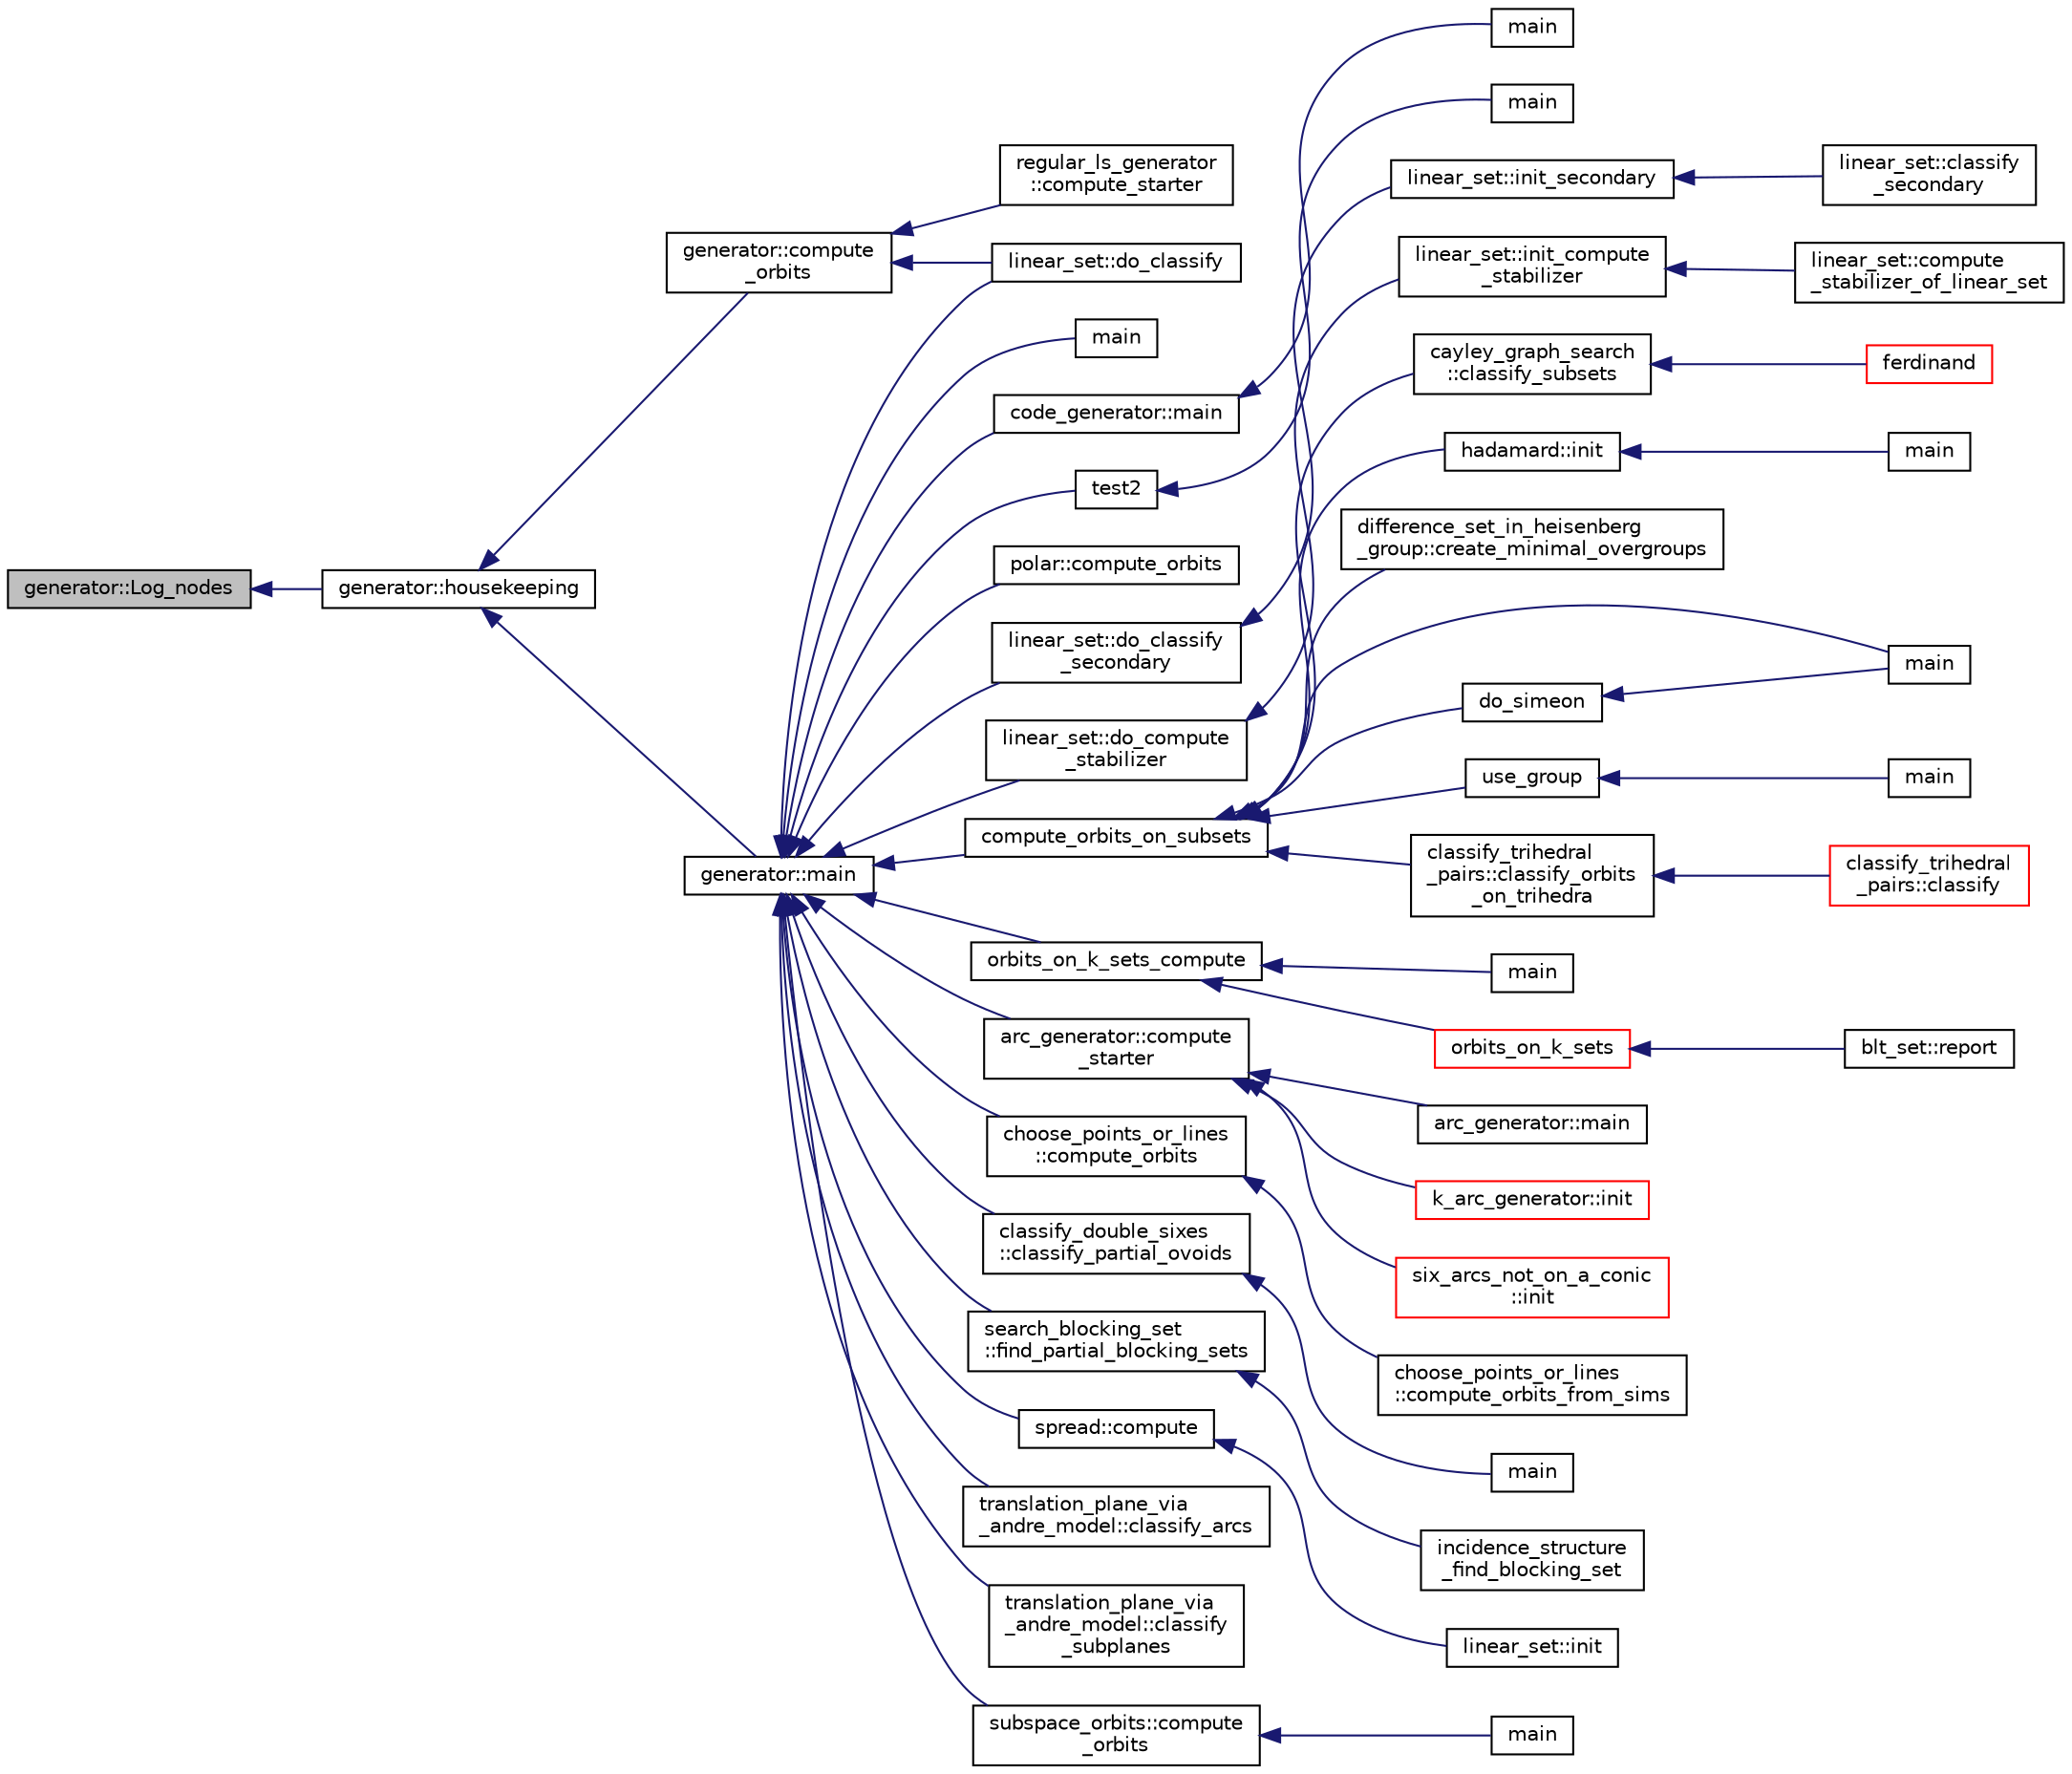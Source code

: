 digraph "generator::Log_nodes"
{
  edge [fontname="Helvetica",fontsize="10",labelfontname="Helvetica",labelfontsize="10"];
  node [fontname="Helvetica",fontsize="10",shape=record];
  rankdir="LR";
  Node12048 [label="generator::Log_nodes",height=0.2,width=0.4,color="black", fillcolor="grey75", style="filled", fontcolor="black"];
  Node12048 -> Node12049 [dir="back",color="midnightblue",fontsize="10",style="solid",fontname="Helvetica"];
  Node12049 [label="generator::housekeeping",height=0.2,width=0.4,color="black", fillcolor="white", style="filled",URL="$d7/d73/classgenerator.html#aaf2bd92e8f74eb9fbc3244a6dde6f78c"];
  Node12049 -> Node12050 [dir="back",color="midnightblue",fontsize="10",style="solid",fontname="Helvetica"];
  Node12050 [label="generator::compute\l_orbits",height=0.2,width=0.4,color="black", fillcolor="white", style="filled",URL="$d7/d73/classgenerator.html#a23989bc20ecaaed39c4119c758367f40"];
  Node12050 -> Node12051 [dir="back",color="midnightblue",fontsize="10",style="solid",fontname="Helvetica"];
  Node12051 [label="regular_ls_generator\l::compute_starter",height=0.2,width=0.4,color="black", fillcolor="white", style="filled",URL="$d2/dd8/classregular__ls__generator.html#aa38907741058694a73194b02ceb4a53d"];
  Node12050 -> Node12052 [dir="back",color="midnightblue",fontsize="10",style="solid",fontname="Helvetica"];
  Node12052 [label="linear_set::do_classify",height=0.2,width=0.4,color="black", fillcolor="white", style="filled",URL="$dd/d86/classlinear__set.html#a3eb2dbce7fa8b71901dfc12f288ddd0c"];
  Node12049 -> Node12053 [dir="back",color="midnightblue",fontsize="10",style="solid",fontname="Helvetica"];
  Node12053 [label="generator::main",height=0.2,width=0.4,color="black", fillcolor="white", style="filled",URL="$d7/d73/classgenerator.html#a01abff8e9f231bf0d82e2e8e0061f242"];
  Node12053 -> Node12054 [dir="back",color="midnightblue",fontsize="10",style="solid",fontname="Helvetica"];
  Node12054 [label="main",height=0.2,width=0.4,color="black", fillcolor="white", style="filled",URL="$d2/d11/codes_8h.html#a217dbf8b442f20279ea00b898af96f52"];
  Node12053 -> Node12055 [dir="back",color="midnightblue",fontsize="10",style="solid",fontname="Helvetica"];
  Node12055 [label="code_generator::main",height=0.2,width=0.4,color="black", fillcolor="white", style="filled",URL="$db/d37/classcode__generator.html#ab3cf3a306e4032c2b471ac95321c599f"];
  Node12055 -> Node12056 [dir="back",color="midnightblue",fontsize="10",style="solid",fontname="Helvetica"];
  Node12056 [label="main",height=0.2,width=0.4,color="black", fillcolor="white", style="filled",URL="$d4/d4f/codes_8_c.html#a217dbf8b442f20279ea00b898af96f52"];
  Node12053 -> Node12057 [dir="back",color="midnightblue",fontsize="10",style="solid",fontname="Helvetica"];
  Node12057 [label="test2",height=0.2,width=0.4,color="black", fillcolor="white", style="filled",URL="$d9/db0/factor__space_8_c.html#a39d73a812e5fd8f1bc111e948368cb10"];
  Node12057 -> Node12058 [dir="back",color="midnightblue",fontsize="10",style="solid",fontname="Helvetica"];
  Node12058 [label="main",height=0.2,width=0.4,color="black", fillcolor="white", style="filled",URL="$d9/db0/factor__space_8_c.html#a3c04138a5bfe5d72780bb7e82a18e627"];
  Node12053 -> Node12059 [dir="back",color="midnightblue",fontsize="10",style="solid",fontname="Helvetica"];
  Node12059 [label="polar::compute_orbits",height=0.2,width=0.4,color="black", fillcolor="white", style="filled",URL="$da/d1c/classpolar.html#ac4c3c4f95d14c74ff4a3ec3f3479a1da"];
  Node12053 -> Node12052 [dir="back",color="midnightblue",fontsize="10",style="solid",fontname="Helvetica"];
  Node12053 -> Node12060 [dir="back",color="midnightblue",fontsize="10",style="solid",fontname="Helvetica"];
  Node12060 [label="linear_set::do_classify\l_secondary",height=0.2,width=0.4,color="black", fillcolor="white", style="filled",URL="$dd/d86/classlinear__set.html#a47eb7f9995f3343abd3bdfbf9a9a9162"];
  Node12060 -> Node12061 [dir="back",color="midnightblue",fontsize="10",style="solid",fontname="Helvetica"];
  Node12061 [label="linear_set::init_secondary",height=0.2,width=0.4,color="black", fillcolor="white", style="filled",URL="$dd/d86/classlinear__set.html#a7bf8cd7805559b5762921687a7c1ed97"];
  Node12061 -> Node12062 [dir="back",color="midnightblue",fontsize="10",style="solid",fontname="Helvetica"];
  Node12062 [label="linear_set::classify\l_secondary",height=0.2,width=0.4,color="black", fillcolor="white", style="filled",URL="$dd/d86/classlinear__set.html#a5d7659de855e20e2fa8e41e7aedcb1fc"];
  Node12053 -> Node12063 [dir="back",color="midnightblue",fontsize="10",style="solid",fontname="Helvetica"];
  Node12063 [label="linear_set::do_compute\l_stabilizer",height=0.2,width=0.4,color="black", fillcolor="white", style="filled",URL="$dd/d86/classlinear__set.html#ae8f58ded28fb5370f4459cca42b7463b"];
  Node12063 -> Node12064 [dir="back",color="midnightblue",fontsize="10",style="solid",fontname="Helvetica"];
  Node12064 [label="linear_set::init_compute\l_stabilizer",height=0.2,width=0.4,color="black", fillcolor="white", style="filled",URL="$dd/d86/classlinear__set.html#a0cc3eaec1896fdc977b62e94623b055b"];
  Node12064 -> Node12065 [dir="back",color="midnightblue",fontsize="10",style="solid",fontname="Helvetica"];
  Node12065 [label="linear_set::compute\l_stabilizer_of_linear_set",height=0.2,width=0.4,color="black", fillcolor="white", style="filled",URL="$dd/d86/classlinear__set.html#a098a133edfbaae0fd347a69c50bdbee2"];
  Node12053 -> Node12066 [dir="back",color="midnightblue",fontsize="10",style="solid",fontname="Helvetica"];
  Node12066 [label="compute_orbits_on_subsets",height=0.2,width=0.4,color="black", fillcolor="white", style="filled",URL="$d3/d35/snakes__and__ladders__global_8_c.html#af33697aede0480110b1227f727252637"];
  Node12066 -> Node12067 [dir="back",color="midnightblue",fontsize="10",style="solid",fontname="Helvetica"];
  Node12067 [label="cayley_graph_search\l::classify_subsets",height=0.2,width=0.4,color="black", fillcolor="white", style="filled",URL="$de/dae/classcayley__graph__search.html#a4cf8a90752e018a281481ac80ad52c4b"];
  Node12067 -> Node12068 [dir="back",color="midnightblue",fontsize="10",style="solid",fontname="Helvetica"];
  Node12068 [label="ferdinand",height=0.2,width=0.4,color="red", fillcolor="white", style="filled",URL="$da/df3/ferdinand_8_c.html#a322b57727d23cf5a0932f11c30ea18d9"];
  Node12066 -> Node12070 [dir="back",color="midnightblue",fontsize="10",style="solid",fontname="Helvetica"];
  Node12070 [label="hadamard::init",height=0.2,width=0.4,color="black", fillcolor="white", style="filled",URL="$d7/dbb/classhadamard.html#a16af359850b8bdd0d2a73e260d496c33"];
  Node12070 -> Node12071 [dir="back",color="midnightblue",fontsize="10",style="solid",fontname="Helvetica"];
  Node12071 [label="main",height=0.2,width=0.4,color="black", fillcolor="white", style="filled",URL="$dd/d1d/hadamard_8_c.html#a3c04138a5bfe5d72780bb7e82a18e627"];
  Node12066 -> Node12072 [dir="back",color="midnightblue",fontsize="10",style="solid",fontname="Helvetica"];
  Node12072 [label="difference_set_in_heisenberg\l_group::create_minimal_overgroups",height=0.2,width=0.4,color="black", fillcolor="white", style="filled",URL="$de/d8a/classdifference__set__in__heisenberg__group.html#a9bde5ad5da3ebaebf98fbfd3e8110b79"];
  Node12066 -> Node12073 [dir="back",color="midnightblue",fontsize="10",style="solid",fontname="Helvetica"];
  Node12073 [label="main",height=0.2,width=0.4,color="black", fillcolor="white", style="filled",URL="$d5/d13/simeon_8_c.html#ae66f6b31b5ad750f1fe042a706a4e3d4"];
  Node12066 -> Node12074 [dir="back",color="midnightblue",fontsize="10",style="solid",fontname="Helvetica"];
  Node12074 [label="do_simeon",height=0.2,width=0.4,color="black", fillcolor="white", style="filled",URL="$d5/d13/simeon_8_c.html#a36cf3f9cb484fa44da7a7dfcbe9385d0"];
  Node12074 -> Node12073 [dir="back",color="midnightblue",fontsize="10",style="solid",fontname="Helvetica"];
  Node12066 -> Node12075 [dir="back",color="midnightblue",fontsize="10",style="solid",fontname="Helvetica"];
  Node12075 [label="use_group",height=0.2,width=0.4,color="black", fillcolor="white", style="filled",URL="$d9/d9f/all__cliques_8_c.html#aba62531e97173264c39afe2c7857af31"];
  Node12075 -> Node12076 [dir="back",color="midnightblue",fontsize="10",style="solid",fontname="Helvetica"];
  Node12076 [label="main",height=0.2,width=0.4,color="black", fillcolor="white", style="filled",URL="$d9/d9f/all__cliques_8_c.html#a3c04138a5bfe5d72780bb7e82a18e627"];
  Node12066 -> Node12077 [dir="back",color="midnightblue",fontsize="10",style="solid",fontname="Helvetica"];
  Node12077 [label="classify_trihedral\l_pairs::classify_orbits\l_on_trihedra",height=0.2,width=0.4,color="black", fillcolor="white", style="filled",URL="$d1/d21/classclassify__trihedral__pairs.html#a99625621bfba4bb65b3d60304b306539"];
  Node12077 -> Node12078 [dir="back",color="midnightblue",fontsize="10",style="solid",fontname="Helvetica"];
  Node12078 [label="classify_trihedral\l_pairs::classify",height=0.2,width=0.4,color="red", fillcolor="white", style="filled",URL="$d1/d21/classclassify__trihedral__pairs.html#a134e4c3042163c24bf57050f26e364e1"];
  Node12053 -> Node12084 [dir="back",color="midnightblue",fontsize="10",style="solid",fontname="Helvetica"];
  Node12084 [label="orbits_on_k_sets_compute",height=0.2,width=0.4,color="black", fillcolor="white", style="filled",URL="$d3/d35/snakes__and__ladders__global_8_c.html#a96743526b15703539d544499276aaa71"];
  Node12084 -> Node12085 [dir="back",color="midnightblue",fontsize="10",style="solid",fontname="Helvetica"];
  Node12085 [label="main",height=0.2,width=0.4,color="black", fillcolor="white", style="filled",URL="$d9/d5f/example__fano__plane_8_c.html#ae66f6b31b5ad750f1fe042a706a4e3d4"];
  Node12084 -> Node12086 [dir="back",color="midnightblue",fontsize="10",style="solid",fontname="Helvetica"];
  Node12086 [label="orbits_on_k_sets",height=0.2,width=0.4,color="red", fillcolor="white", style="filled",URL="$d3/d35/snakes__and__ladders__global_8_c.html#afe3d79116aa8b4d1a93d444a3a979b6e"];
  Node12086 -> Node12087 [dir="back",color="midnightblue",fontsize="10",style="solid",fontname="Helvetica"];
  Node12087 [label="blt_set::report",height=0.2,width=0.4,color="black", fillcolor="white", style="filled",URL="$d1/d3d/classblt__set.html#a6b19f88bd2b92ebfba7e7c362eb9065c"];
  Node12053 -> Node12095 [dir="back",color="midnightblue",fontsize="10",style="solid",fontname="Helvetica"];
  Node12095 [label="arc_generator::compute\l_starter",height=0.2,width=0.4,color="black", fillcolor="white", style="filled",URL="$d4/d21/classarc__generator.html#aad1dcec3a1c302e743d574bd1ac857d9"];
  Node12095 -> Node12094 [dir="back",color="midnightblue",fontsize="10",style="solid",fontname="Helvetica"];
  Node12094 [label="arc_generator::main",height=0.2,width=0.4,color="black", fillcolor="white", style="filled",URL="$d4/d21/classarc__generator.html#ad80140b51b165dad1fe6ab232be7829a"];
  Node12095 -> Node12096 [dir="back",color="midnightblue",fontsize="10",style="solid",fontname="Helvetica"];
  Node12096 [label="k_arc_generator::init",height=0.2,width=0.4,color="red", fillcolor="white", style="filled",URL="$d6/dd8/classk__arc__generator.html#a6036d9f52ede9f8ca681505626b5361d"];
  Node12095 -> Node12098 [dir="back",color="midnightblue",fontsize="10",style="solid",fontname="Helvetica"];
  Node12098 [label="six_arcs_not_on_a_conic\l::init",height=0.2,width=0.4,color="red", fillcolor="white", style="filled",URL="$d8/de6/classsix__arcs__not__on__a__conic.html#a7a4d5cf8a098488729934cfa8a70944a"];
  Node12053 -> Node12100 [dir="back",color="midnightblue",fontsize="10",style="solid",fontname="Helvetica"];
  Node12100 [label="choose_points_or_lines\l::compute_orbits",height=0.2,width=0.4,color="black", fillcolor="white", style="filled",URL="$d6/d75/classchoose__points__or__lines.html#adc353e2d41dc8a39563322c8cdd85f61"];
  Node12100 -> Node12101 [dir="back",color="midnightblue",fontsize="10",style="solid",fontname="Helvetica"];
  Node12101 [label="choose_points_or_lines\l::compute_orbits_from_sims",height=0.2,width=0.4,color="black", fillcolor="white", style="filled",URL="$d6/d75/classchoose__points__or__lines.html#a4fcac2dadf459d7c75187a00a4bd64aa"];
  Node12053 -> Node12102 [dir="back",color="midnightblue",fontsize="10",style="solid",fontname="Helvetica"];
  Node12102 [label="classify_double_sixes\l::classify_partial_ovoids",height=0.2,width=0.4,color="black", fillcolor="white", style="filled",URL="$dd/d23/classclassify__double__sixes.html#a2253fca143a0e8a3e39655eb05668ae9"];
  Node12102 -> Node12103 [dir="back",color="midnightblue",fontsize="10",style="solid",fontname="Helvetica"];
  Node12103 [label="main",height=0.2,width=0.4,color="black", fillcolor="white", style="filled",URL="$df/df8/surface__classify_8_c.html#a217dbf8b442f20279ea00b898af96f52"];
  Node12053 -> Node12104 [dir="back",color="midnightblue",fontsize="10",style="solid",fontname="Helvetica"];
  Node12104 [label="search_blocking_set\l::find_partial_blocking_sets",height=0.2,width=0.4,color="black", fillcolor="white", style="filled",URL="$dc/d36/classsearch__blocking__set.html#ad3fdb3d356db75a02c406bc9d4e9e9b6"];
  Node12104 -> Node12105 [dir="back",color="midnightblue",fontsize="10",style="solid",fontname="Helvetica"];
  Node12105 [label="incidence_structure\l_find_blocking_set",height=0.2,width=0.4,color="black", fillcolor="white", style="filled",URL="$df/d74/tl__geometry_8h.html#a8e3d42d0018f8a804b9686b1c4951186"];
  Node12053 -> Node12106 [dir="back",color="midnightblue",fontsize="10",style="solid",fontname="Helvetica"];
  Node12106 [label="spread::compute",height=0.2,width=0.4,color="black", fillcolor="white", style="filled",URL="$da/dc1/classspread.html#a9674466d3e03b8dad79882299c638a21"];
  Node12106 -> Node12107 [dir="back",color="midnightblue",fontsize="10",style="solid",fontname="Helvetica"];
  Node12107 [label="linear_set::init",height=0.2,width=0.4,color="black", fillcolor="white", style="filled",URL="$dd/d86/classlinear__set.html#a7ab24e84423749047d5465cb15505475"];
  Node12053 -> Node12108 [dir="back",color="midnightblue",fontsize="10",style="solid",fontname="Helvetica"];
  Node12108 [label="translation_plane_via\l_andre_model::classify_arcs",height=0.2,width=0.4,color="black", fillcolor="white", style="filled",URL="$d1/dcc/classtranslation__plane__via__andre__model.html#ac8f002e812a8b152d41e806688601c5e"];
  Node12053 -> Node12109 [dir="back",color="midnightblue",fontsize="10",style="solid",fontname="Helvetica"];
  Node12109 [label="translation_plane_via\l_andre_model::classify\l_subplanes",height=0.2,width=0.4,color="black", fillcolor="white", style="filled",URL="$d1/dcc/classtranslation__plane__via__andre__model.html#a794fefa95f0a7f7b887133375988ee55"];
  Node12053 -> Node12110 [dir="back",color="midnightblue",fontsize="10",style="solid",fontname="Helvetica"];
  Node12110 [label="subspace_orbits::compute\l_orbits",height=0.2,width=0.4,color="black", fillcolor="white", style="filled",URL="$d2/d9f/classsubspace__orbits.html#a2778f8d49cde1675de1ef6acfe180b63"];
  Node12110 -> Node12111 [dir="back",color="midnightblue",fontsize="10",style="solid",fontname="Helvetica"];
  Node12111 [label="main",height=0.2,width=0.4,color="black", fillcolor="white", style="filled",URL="$da/dd5/subspace__orbits__main_8_c.html#a217dbf8b442f20279ea00b898af96f52"];
}
